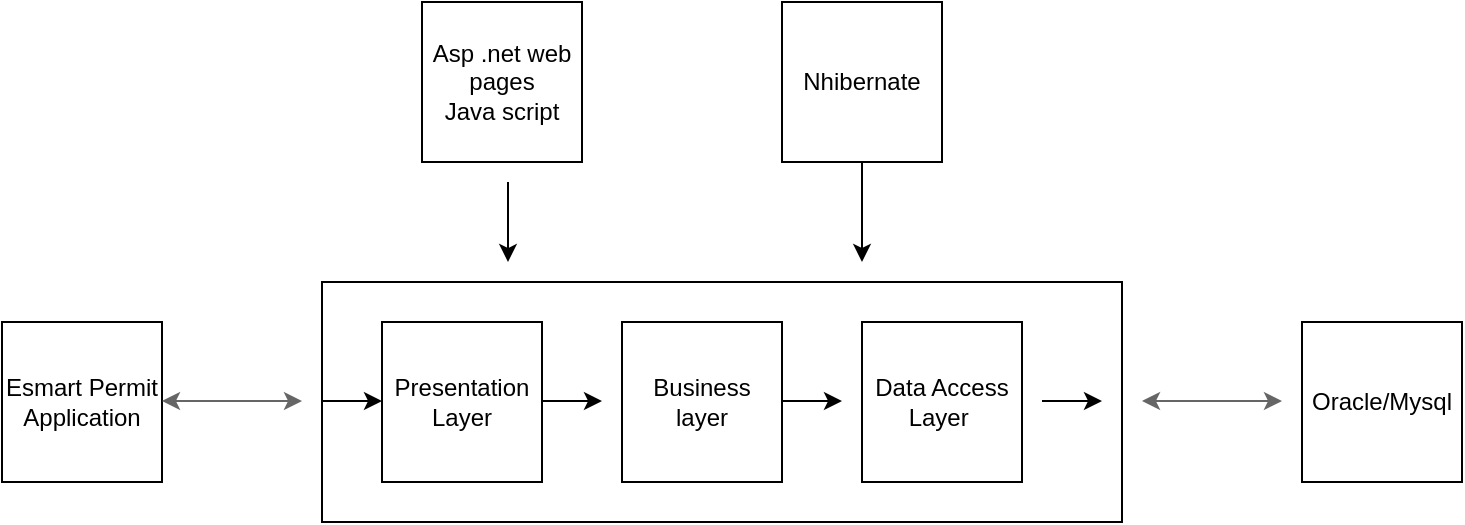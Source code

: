 <mxfile version="13.5.4" type="github">
  <diagram id="CQrSgF1FslEie6V9a_cm" name="Page-1">
    <mxGraphModel dx="868" dy="450" grid="0" gridSize="10" guides="1" tooltips="1" connect="1" arrows="1" fold="1" page="0" pageScale="1" pageWidth="850" pageHeight="1100" background="none" math="0" shadow="0">
      <root>
        <mxCell id="0" />
        <mxCell id="1" parent="0" />
        <mxCell id="Gq51Y3VWpe5U90bKcL5a-10" value="" style="rounded=0;whiteSpace=wrap;html=1;" parent="1" vertex="1">
          <mxGeometry x="170" y="170" width="400" height="120" as="geometry" />
        </mxCell>
        <object label="Esmart Permit Application" id="Gq51Y3VWpe5U90bKcL5a-1">
          <mxCell style="whiteSpace=wrap;html=1;aspect=fixed;" parent="1" vertex="1">
            <mxGeometry x="10" y="190" width="80" height="80" as="geometry" />
          </mxCell>
        </object>
        <mxCell id="Gq51Y3VWpe5U90bKcL5a-2" value="Business layer" style="whiteSpace=wrap;html=1;aspect=fixed;" parent="1" vertex="1">
          <mxGeometry x="320" y="190" width="80" height="80" as="geometry" />
        </mxCell>
        <mxCell id="Gq51Y3VWpe5U90bKcL5a-3" value="Data Access Layer&amp;nbsp;" style="whiteSpace=wrap;html=1;aspect=fixed;" parent="1" vertex="1">
          <mxGeometry x="440" y="190" width="80" height="80" as="geometry" />
        </mxCell>
        <mxCell id="Gq51Y3VWpe5U90bKcL5a-4" value="Oracle/Mysql&lt;br&gt;" style="whiteSpace=wrap;html=1;aspect=fixed;" parent="1" vertex="1">
          <mxGeometry x="660" y="190" width="80" height="80" as="geometry" />
        </mxCell>
        <mxCell id="Gq51Y3VWpe5U90bKcL5a-5" value="Nhibernate" style="whiteSpace=wrap;html=1;aspect=fixed;" parent="1" vertex="1">
          <mxGeometry x="400" y="30" width="80" height="80" as="geometry" />
        </mxCell>
        <mxCell id="Gq51Y3VWpe5U90bKcL5a-6" value="Asp .net web pages&lt;br&gt;Java script" style="whiteSpace=wrap;html=1;aspect=fixed;" parent="1" vertex="1">
          <mxGeometry x="220" y="30" width="80" height="80" as="geometry" />
        </mxCell>
        <mxCell id="Gq51Y3VWpe5U90bKcL5a-7" value="Presentation Layer" style="whiteSpace=wrap;html=1;aspect=fixed;" parent="1" vertex="1">
          <mxGeometry x="200" y="190" width="80" height="80" as="geometry" />
        </mxCell>
        <mxCell id="Gq51Y3VWpe5U90bKcL5a-11" value="" style="endArrow=classic;startArrow=classic;html=1;shadow=0;sketch=0;fillColor=#f5f5f5;strokeColor=#666666;curved=1;" parent="1" edge="1">
          <mxGeometry width="50" height="50" relative="1" as="geometry">
            <mxPoint x="160" y="229.5" as="sourcePoint" />
            <mxPoint x="90" y="229.5" as="targetPoint" />
          </mxGeometry>
        </mxCell>
        <mxCell id="Gq51Y3VWpe5U90bKcL5a-14" value="" style="endArrow=classic;startArrow=classic;html=1;shadow=0;sketch=0;fillColor=#f5f5f5;strokeColor=#666666;curved=1;" parent="1" edge="1">
          <mxGeometry width="50" height="50" relative="1" as="geometry">
            <mxPoint x="650" y="229.5" as="sourcePoint" />
            <mxPoint x="580" y="229.5" as="targetPoint" />
            <Array as="points">
              <mxPoint x="620" y="229.5" />
            </Array>
          </mxGeometry>
        </mxCell>
        <mxCell id="Gq51Y3VWpe5U90bKcL5a-16" value="" style="endArrow=classic;html=1;shadow=0;strokeColor=#000000;" parent="1" edge="1">
          <mxGeometry width="50" height="50" relative="1" as="geometry">
            <mxPoint x="263" y="120" as="sourcePoint" />
            <mxPoint x="263" y="160" as="targetPoint" />
          </mxGeometry>
        </mxCell>
        <mxCell id="Gq51Y3VWpe5U90bKcL5a-17" value="" style="endArrow=classic;html=1;shadow=0;strokeColor=#000000;exitX=0.5;exitY=1;exitDx=0;exitDy=0;" parent="1" source="Gq51Y3VWpe5U90bKcL5a-5" edge="1">
          <mxGeometry width="50" height="50" relative="1" as="geometry">
            <mxPoint x="440" y="120" as="sourcePoint" />
            <mxPoint x="440" y="160" as="targetPoint" />
          </mxGeometry>
        </mxCell>
        <mxCell id="Gq51Y3VWpe5U90bKcL5a-19" value="" style="endArrow=classic;html=1;shadow=0;strokeColor=#000000;" parent="1" edge="1">
          <mxGeometry width="50" height="50" relative="1" as="geometry">
            <mxPoint x="170" y="229.5" as="sourcePoint" />
            <mxPoint x="200" y="229.5" as="targetPoint" />
          </mxGeometry>
        </mxCell>
        <mxCell id="Gq51Y3VWpe5U90bKcL5a-24" value="" style="endArrow=classic;html=1;shadow=0;strokeColor=#000000;" parent="1" edge="1">
          <mxGeometry width="50" height="50" relative="1" as="geometry">
            <mxPoint x="280" y="229.5" as="sourcePoint" />
            <mxPoint x="310" y="229.5" as="targetPoint" />
          </mxGeometry>
        </mxCell>
        <mxCell id="Gq51Y3VWpe5U90bKcL5a-28" value="" style="endArrow=classic;html=1;shadow=0;strokeColor=#000000;" parent="1" edge="1">
          <mxGeometry width="50" height="50" relative="1" as="geometry">
            <mxPoint x="400" y="229.5" as="sourcePoint" />
            <mxPoint x="430" y="229.5" as="targetPoint" />
          </mxGeometry>
        </mxCell>
        <mxCell id="Gq51Y3VWpe5U90bKcL5a-29" value="" style="endArrow=classic;html=1;shadow=0;strokeColor=#000000;" parent="1" edge="1">
          <mxGeometry width="50" height="50" relative="1" as="geometry">
            <mxPoint x="530" y="229.5" as="sourcePoint" />
            <mxPoint x="560" y="229.5" as="targetPoint" />
          </mxGeometry>
        </mxCell>
      </root>
    </mxGraphModel>
  </diagram>
</mxfile>
